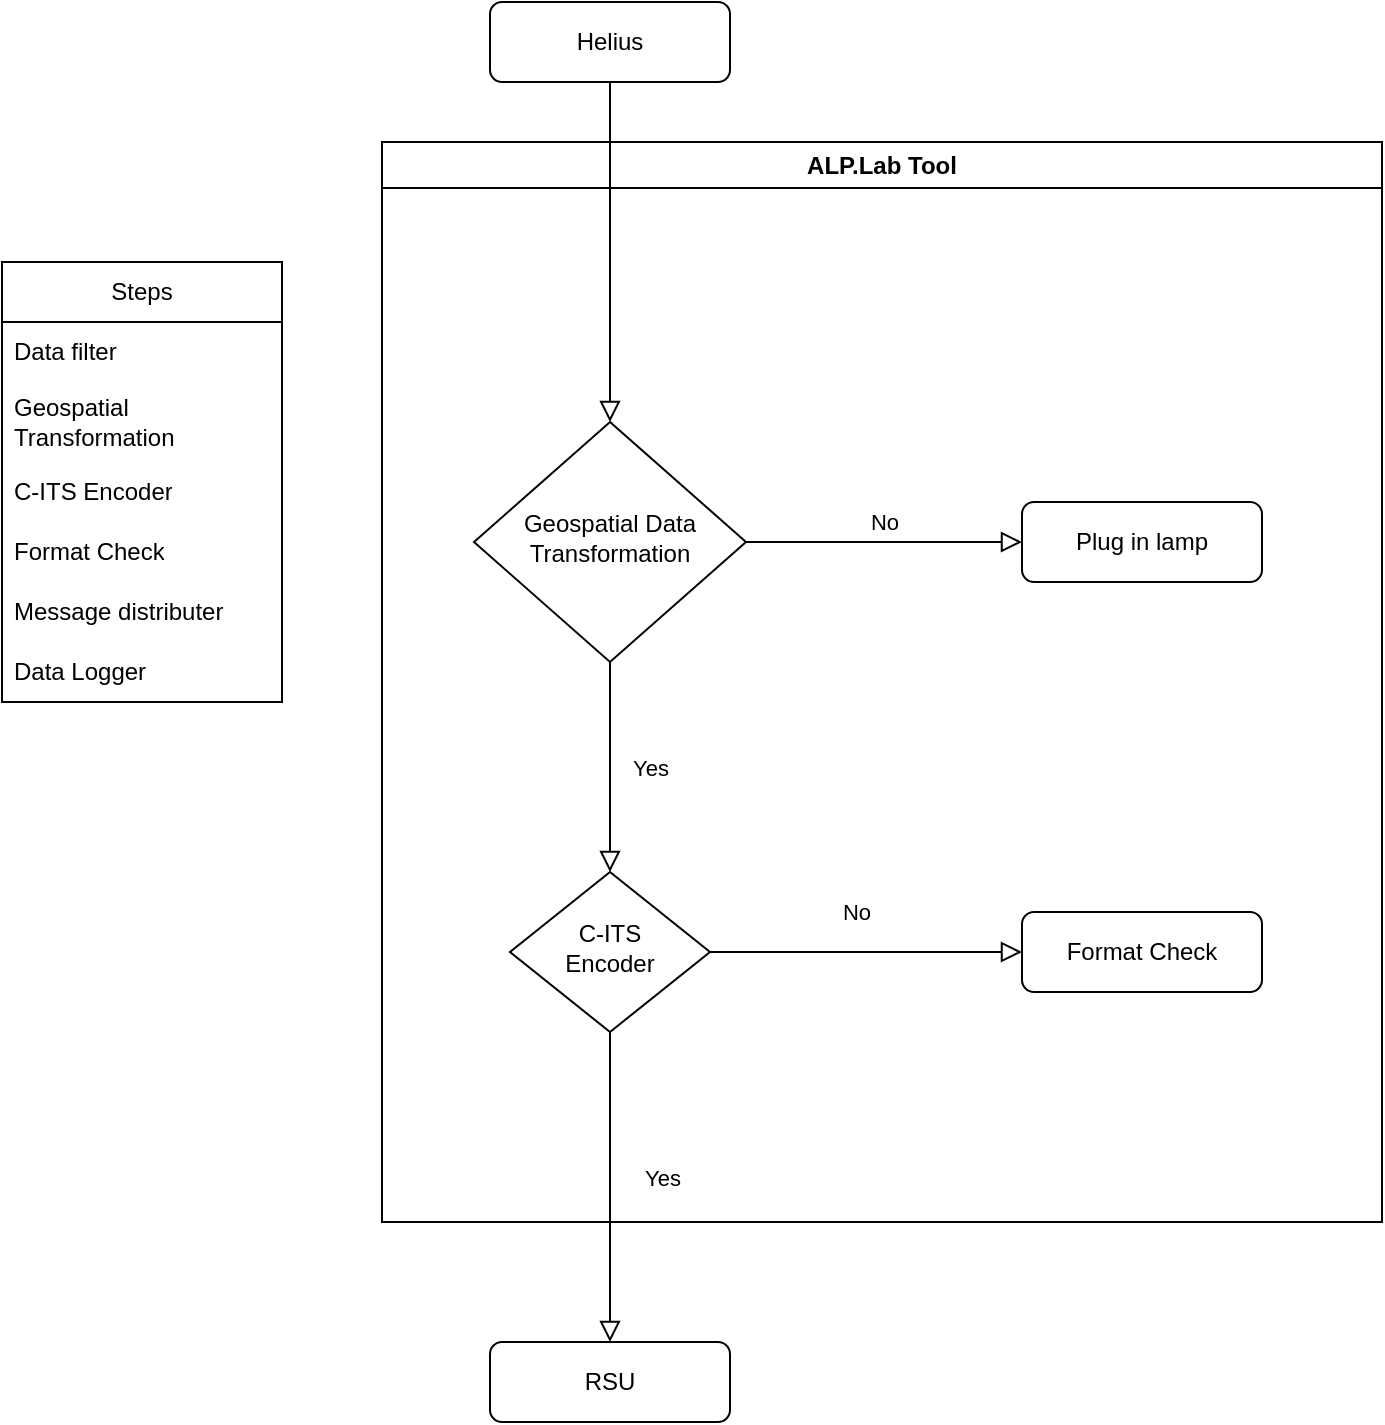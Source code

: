 <mxfile version="20.7.4" type="github">
  <diagram id="C5RBs43oDa-KdzZeNtuy" name="Page-1">
    <mxGraphModel dx="1434" dy="795" grid="1" gridSize="10" guides="1" tooltips="1" connect="1" arrows="1" fold="1" page="1" pageScale="1" pageWidth="827" pageHeight="1169" math="0" shadow="0">
      <root>
        <mxCell id="WIyWlLk6GJQsqaUBKTNV-0" />
        <mxCell id="WIyWlLk6GJQsqaUBKTNV-1" parent="WIyWlLk6GJQsqaUBKTNV-0" />
        <mxCell id="8ttvHOXDuk_E-sz2W-6K-4" value="ALP.Lab Tool" style="swimlane;whiteSpace=wrap;html=1;" vertex="1" parent="WIyWlLk6GJQsqaUBKTNV-1">
          <mxGeometry x="220" y="140" width="500" height="540" as="geometry" />
        </mxCell>
        <mxCell id="8ttvHOXDuk_E-sz2W-6K-13" value="Plug in lamp" style="rounded=1;whiteSpace=wrap;html=1;fontSize=12;glass=0;strokeWidth=1;shadow=0;" vertex="1" parent="8ttvHOXDuk_E-sz2W-6K-4">
          <mxGeometry x="320" y="180" width="120" height="40" as="geometry" />
        </mxCell>
        <mxCell id="8ttvHOXDuk_E-sz2W-6K-12" value="Format Check" style="rounded=1;whiteSpace=wrap;html=1;fontSize=12;glass=0;strokeWidth=1;shadow=0;" vertex="1" parent="8ttvHOXDuk_E-sz2W-6K-4">
          <mxGeometry x="320" y="385" width="120" height="40" as="geometry" />
        </mxCell>
        <mxCell id="8ttvHOXDuk_E-sz2W-6K-9" value="Geospatial Data Transformation" style="rhombus;whiteSpace=wrap;html=1;shadow=0;fontFamily=Helvetica;fontSize=12;align=center;strokeWidth=1;spacing=6;spacingTop=-4;" vertex="1" parent="8ttvHOXDuk_E-sz2W-6K-4">
          <mxGeometry x="46" y="140" width="136" height="120" as="geometry" />
        </mxCell>
        <mxCell id="8ttvHOXDuk_E-sz2W-6K-8" value="No" style="edgeStyle=orthogonalEdgeStyle;rounded=0;html=1;jettySize=auto;orthogonalLoop=1;fontSize=11;endArrow=block;endFill=0;endSize=8;strokeWidth=1;shadow=0;labelBackgroundColor=none;" edge="1" parent="8ttvHOXDuk_E-sz2W-6K-4" source="8ttvHOXDuk_E-sz2W-6K-9" target="8ttvHOXDuk_E-sz2W-6K-13">
          <mxGeometry y="10" relative="1" as="geometry">
            <mxPoint as="offset" />
          </mxGeometry>
        </mxCell>
        <mxCell id="8ttvHOXDuk_E-sz2W-6K-11" value="C-ITS&lt;br&gt;Encoder" style="rhombus;whiteSpace=wrap;html=1;shadow=0;fontFamily=Helvetica;fontSize=12;align=center;strokeWidth=1;spacing=6;spacingTop=-4;" vertex="1" parent="8ttvHOXDuk_E-sz2W-6K-4">
          <mxGeometry x="64" y="365" width="100" height="80" as="geometry" />
        </mxCell>
        <mxCell id="8ttvHOXDuk_E-sz2W-6K-7" value="Yes" style="rounded=0;html=1;jettySize=auto;orthogonalLoop=1;fontSize=11;endArrow=block;endFill=0;endSize=8;strokeWidth=1;shadow=0;labelBackgroundColor=none;edgeStyle=orthogonalEdgeStyle;" edge="1" parent="8ttvHOXDuk_E-sz2W-6K-4" source="8ttvHOXDuk_E-sz2W-6K-9" target="8ttvHOXDuk_E-sz2W-6K-11">
          <mxGeometry y="20" relative="1" as="geometry">
            <mxPoint as="offset" />
          </mxGeometry>
        </mxCell>
        <mxCell id="8ttvHOXDuk_E-sz2W-6K-14" value="No" style="rounded=0;html=1;jettySize=auto;orthogonalLoop=1;fontSize=11;endArrow=block;endFill=0;endSize=8;strokeWidth=1;shadow=0;labelBackgroundColor=none;edgeStyle=orthogonalEdgeStyle;movable=1;resizable=1;rotatable=1;deletable=1;editable=1;connectable=1;strokeColor=default;entryX=0;entryY=0.5;entryDx=0;entryDy=0;exitX=1;exitY=0.5;exitDx=0;exitDy=0;" edge="1" parent="8ttvHOXDuk_E-sz2W-6K-4" source="8ttvHOXDuk_E-sz2W-6K-11" target="8ttvHOXDuk_E-sz2W-6K-12">
          <mxGeometry x="-0.071" y="20" relative="1" as="geometry">
            <mxPoint as="offset" />
          </mxGeometry>
        </mxCell>
        <mxCell id="8ttvHOXDuk_E-sz2W-6K-5" value="" style="rounded=0;html=1;jettySize=auto;orthogonalLoop=1;fontSize=11;endArrow=block;endFill=0;endSize=8;strokeWidth=1;shadow=0;labelBackgroundColor=none;edgeStyle=orthogonalEdgeStyle;" edge="1" parent="WIyWlLk6GJQsqaUBKTNV-1" source="8ttvHOXDuk_E-sz2W-6K-6" target="8ttvHOXDuk_E-sz2W-6K-9">
          <mxGeometry relative="1" as="geometry" />
        </mxCell>
        <mxCell id="8ttvHOXDuk_E-sz2W-6K-6" value="Helius" style="rounded=1;whiteSpace=wrap;html=1;fontSize=12;glass=0;strokeWidth=1;shadow=0;" vertex="1" parent="WIyWlLk6GJQsqaUBKTNV-1">
          <mxGeometry x="274" y="70" width="120" height="40" as="geometry" />
        </mxCell>
        <mxCell id="8ttvHOXDuk_E-sz2W-6K-10" value="RSU" style="rounded=1;whiteSpace=wrap;html=1;fontSize=12;glass=0;strokeWidth=1;shadow=0;" vertex="1" parent="WIyWlLk6GJQsqaUBKTNV-1">
          <mxGeometry x="274" y="740" width="120" height="40" as="geometry" />
        </mxCell>
        <mxCell id="8ttvHOXDuk_E-sz2W-6K-15" value="Yes" style="edgeStyle=orthogonalEdgeStyle;rounded=0;html=1;jettySize=auto;orthogonalLoop=1;fontSize=11;endArrow=block;endFill=0;endSize=8;strokeWidth=1;shadow=0;labelBackgroundColor=none;exitX=0.5;exitY=1;exitDx=0;exitDy=0;entryX=0.5;entryY=0;entryDx=0;entryDy=0;" edge="1" parent="WIyWlLk6GJQsqaUBKTNV-1" source="8ttvHOXDuk_E-sz2W-6K-11" target="8ttvHOXDuk_E-sz2W-6K-10">
          <mxGeometry x="-0.059" y="26" relative="1" as="geometry">
            <mxPoint as="offset" />
            <mxPoint x="580" y="590" as="targetPoint" />
          </mxGeometry>
        </mxCell>
        <mxCell id="8ttvHOXDuk_E-sz2W-6K-16" value="Steps" style="swimlane;fontStyle=0;childLayout=stackLayout;horizontal=1;startSize=30;horizontalStack=0;resizeParent=1;resizeParentMax=0;resizeLast=0;collapsible=1;marginBottom=0;whiteSpace=wrap;html=1;" vertex="1" parent="WIyWlLk6GJQsqaUBKTNV-1">
          <mxGeometry x="30" y="200" width="140" height="220" as="geometry" />
        </mxCell>
        <mxCell id="8ttvHOXDuk_E-sz2W-6K-17" value="&lt;div&gt;Data filter&lt;span style=&quot;white-space: pre;&quot;&gt;	&lt;/span&gt;&lt;/div&gt;" style="text;strokeColor=none;fillColor=none;align=left;verticalAlign=middle;spacingLeft=4;spacingRight=4;overflow=hidden;points=[[0,0.5],[1,0.5]];portConstraint=eastwest;rotatable=0;whiteSpace=wrap;html=1;" vertex="1" parent="8ttvHOXDuk_E-sz2W-6K-16">
          <mxGeometry y="30" width="140" height="30" as="geometry" />
        </mxCell>
        <mxCell id="8ttvHOXDuk_E-sz2W-6K-18" value="Geospatial Transformation" style="text;strokeColor=none;fillColor=none;align=left;verticalAlign=middle;spacingLeft=4;spacingRight=4;overflow=hidden;points=[[0,0.5],[1,0.5]];portConstraint=eastwest;rotatable=0;whiteSpace=wrap;html=1;" vertex="1" parent="8ttvHOXDuk_E-sz2W-6K-16">
          <mxGeometry y="60" width="140" height="40" as="geometry" />
        </mxCell>
        <mxCell id="8ttvHOXDuk_E-sz2W-6K-19" value="C-ITS Encoder" style="text;strokeColor=none;fillColor=none;align=left;verticalAlign=middle;spacingLeft=4;spacingRight=4;overflow=hidden;points=[[0,0.5],[1,0.5]];portConstraint=eastwest;rotatable=0;whiteSpace=wrap;html=1;" vertex="1" parent="8ttvHOXDuk_E-sz2W-6K-16">
          <mxGeometry y="100" width="140" height="30" as="geometry" />
        </mxCell>
        <mxCell id="8ttvHOXDuk_E-sz2W-6K-21" value="&lt;div&gt;Format Check&lt;/div&gt;" style="text;strokeColor=none;fillColor=none;align=left;verticalAlign=middle;spacingLeft=4;spacingRight=4;overflow=hidden;points=[[0,0.5],[1,0.5]];portConstraint=eastwest;rotatable=0;whiteSpace=wrap;html=1;" vertex="1" parent="8ttvHOXDuk_E-sz2W-6K-16">
          <mxGeometry y="130" width="140" height="30" as="geometry" />
        </mxCell>
        <mxCell id="8ttvHOXDuk_E-sz2W-6K-22" value="Message distributer" style="text;strokeColor=none;fillColor=none;align=left;verticalAlign=middle;spacingLeft=4;spacingRight=4;overflow=hidden;points=[[0,0.5],[1,0.5]];portConstraint=eastwest;rotatable=0;whiteSpace=wrap;html=1;" vertex="1" parent="8ttvHOXDuk_E-sz2W-6K-16">
          <mxGeometry y="160" width="140" height="30" as="geometry" />
        </mxCell>
        <mxCell id="8ttvHOXDuk_E-sz2W-6K-20" value="Data Logger" style="text;strokeColor=none;fillColor=none;align=left;verticalAlign=middle;spacingLeft=4;spacingRight=4;overflow=hidden;points=[[0,0.5],[1,0.5]];portConstraint=eastwest;rotatable=0;whiteSpace=wrap;html=1;" vertex="1" parent="8ttvHOXDuk_E-sz2W-6K-16">
          <mxGeometry y="190" width="140" height="30" as="geometry" />
        </mxCell>
      </root>
    </mxGraphModel>
  </diagram>
</mxfile>
